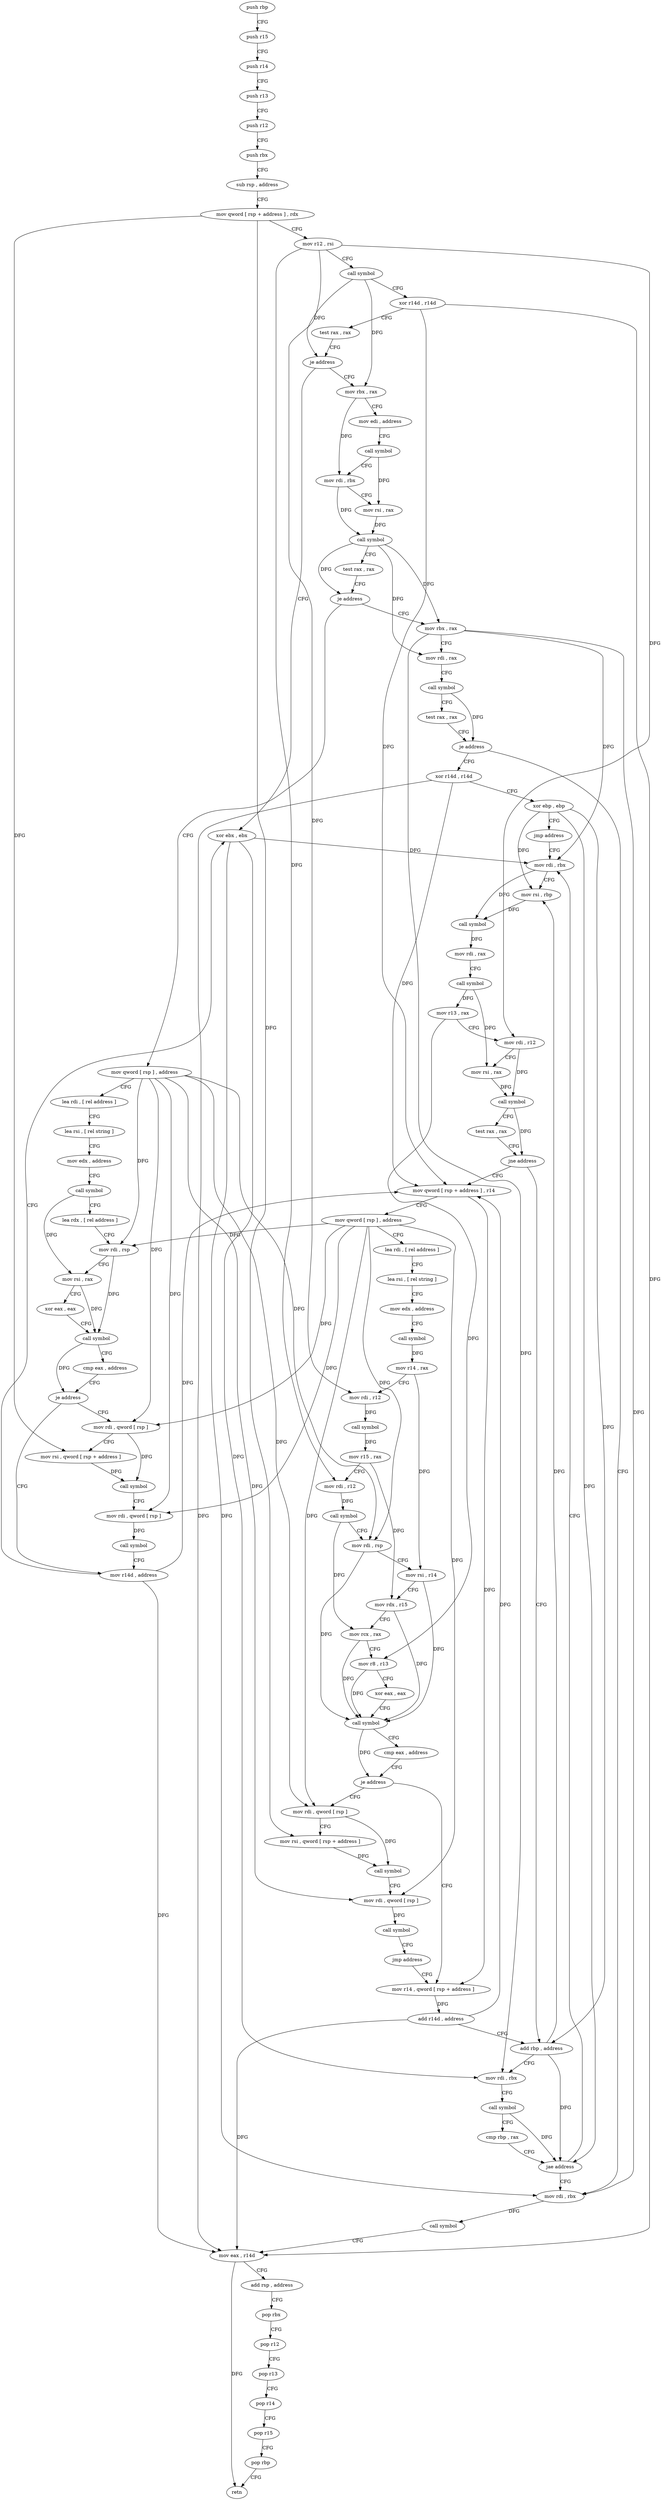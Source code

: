 digraph "func" {
"112544" [label = "push rbp" ]
"112545" [label = "push r15" ]
"112547" [label = "push r14" ]
"112549" [label = "push r13" ]
"112551" [label = "push r12" ]
"112553" [label = "push rbx" ]
"112554" [label = "sub rsp , address" ]
"112558" [label = "mov qword [ rsp + address ] , rdx" ]
"112563" [label = "mov r12 , rsi" ]
"112566" [label = "call symbol" ]
"112571" [label = "xor r14d , r14d" ]
"112574" [label = "test rax , rax" ]
"112577" [label = "je address" ]
"112928" [label = "xor ebx , ebx" ]
"112583" [label = "mov rbx , rax" ]
"112930" [label = "mov rdi , rbx" ]
"112586" [label = "mov edi , address" ]
"112591" [label = "call symbol" ]
"112596" [label = "mov rdi , rbx" ]
"112599" [label = "mov rsi , rax" ]
"112602" [label = "call symbol" ]
"112607" [label = "test rax , rax" ]
"112610" [label = "je address" ]
"112842" [label = "mov qword [ rsp ] , address" ]
"112616" [label = "mov rbx , rax" ]
"112850" [label = "lea rdi , [ rel address ]" ]
"112857" [label = "lea rsi , [ rel string ]" ]
"112864" [label = "mov edx , address" ]
"112869" [label = "call symbol" ]
"112874" [label = "lea rdx , [ rel address ]" ]
"112881" [label = "mov rdi , rsp" ]
"112884" [label = "mov rsi , rax" ]
"112887" [label = "xor eax , eax" ]
"112889" [label = "call symbol" ]
"112894" [label = "cmp eax , address" ]
"112897" [label = "je address" ]
"112922" [label = "mov r14d , address" ]
"112899" [label = "mov rdi , qword [ rsp ]" ]
"112619" [label = "mov rdi , rax" ]
"112622" [label = "call symbol" ]
"112627" [label = "test rax , rax" ]
"112630" [label = "je address" ]
"112636" [label = "xor r14d , r14d" ]
"112903" [label = "mov rsi , qword [ rsp + address ]" ]
"112908" [label = "call symbol" ]
"112913" [label = "mov rdi , qword [ rsp ]" ]
"112917" [label = "call symbol" ]
"112933" [label = "call symbol" ]
"112938" [label = "mov eax , r14d" ]
"112941" [label = "add rsp , address" ]
"112945" [label = "pop rbx" ]
"112946" [label = "pop r12" ]
"112948" [label = "pop r13" ]
"112950" [label = "pop r14" ]
"112952" [label = "pop r15" ]
"112954" [label = "pop rbp" ]
"112955" [label = "retn" ]
"112639" [label = "xor ebp , ebp" ]
"112641" [label = "jmp address" ]
"112686" [label = "mov rdi , rbx" ]
"112689" [label = "mov rsi , rbp" ]
"112692" [label = "call symbol" ]
"112697" [label = "mov rdi , rax" ]
"112700" [label = "call symbol" ]
"112705" [label = "mov r13 , rax" ]
"112708" [label = "mov rdi , r12" ]
"112711" [label = "mov rsi , rax" ]
"112714" [label = "call symbol" ]
"112719" [label = "test rax , rax" ]
"112722" [label = "jne address" ]
"112665" [label = "add rbp , address" ]
"112724" [label = "mov qword [ rsp + address ] , r14" ]
"112669" [label = "mov rdi , rbx" ]
"112672" [label = "call symbol" ]
"112677" [label = "cmp rbp , rax" ]
"112680" [label = "jae address" ]
"112729" [label = "mov qword [ rsp ] , address" ]
"112737" [label = "lea rdi , [ rel address ]" ]
"112744" [label = "lea rsi , [ rel string ]" ]
"112751" [label = "mov edx , address" ]
"112756" [label = "call symbol" ]
"112761" [label = "mov r14 , rax" ]
"112764" [label = "mov rdi , r12" ]
"112767" [label = "call symbol" ]
"112772" [label = "mov r15 , rax" ]
"112775" [label = "mov rdi , r12" ]
"112778" [label = "call symbol" ]
"112783" [label = "mov rdi , rsp" ]
"112786" [label = "mov rsi , r14" ]
"112789" [label = "mov rdx , r15" ]
"112792" [label = "mov rcx , rax" ]
"112795" [label = "mov r8 , r13" ]
"112798" [label = "xor eax , eax" ]
"112800" [label = "call symbol" ]
"112805" [label = "cmp eax , address" ]
"112808" [label = "je address" ]
"112656" [label = "mov r14 , qword [ rsp + address ]" ]
"112814" [label = "mov rdi , qword [ rsp ]" ]
"112661" [label = "add r14d , address" ]
"112818" [label = "mov rsi , qword [ rsp + address ]" ]
"112823" [label = "call symbol" ]
"112828" [label = "mov rdi , qword [ rsp ]" ]
"112832" [label = "call symbol" ]
"112837" [label = "jmp address" ]
"112544" -> "112545" [ label = "CFG" ]
"112545" -> "112547" [ label = "CFG" ]
"112547" -> "112549" [ label = "CFG" ]
"112549" -> "112551" [ label = "CFG" ]
"112551" -> "112553" [ label = "CFG" ]
"112553" -> "112554" [ label = "CFG" ]
"112554" -> "112558" [ label = "CFG" ]
"112558" -> "112563" [ label = "CFG" ]
"112558" -> "112903" [ label = "DFG" ]
"112558" -> "112818" [ label = "DFG" ]
"112563" -> "112566" [ label = "CFG" ]
"112563" -> "112708" [ label = "DFG" ]
"112563" -> "112764" [ label = "DFG" ]
"112563" -> "112775" [ label = "DFG" ]
"112566" -> "112571" [ label = "CFG" ]
"112566" -> "112577" [ label = "DFG" ]
"112566" -> "112583" [ label = "DFG" ]
"112571" -> "112574" [ label = "CFG" ]
"112571" -> "112938" [ label = "DFG" ]
"112571" -> "112724" [ label = "DFG" ]
"112574" -> "112577" [ label = "CFG" ]
"112577" -> "112928" [ label = "CFG" ]
"112577" -> "112583" [ label = "CFG" ]
"112928" -> "112930" [ label = "DFG" ]
"112928" -> "112686" [ label = "DFG" ]
"112928" -> "112669" [ label = "DFG" ]
"112583" -> "112586" [ label = "CFG" ]
"112583" -> "112596" [ label = "DFG" ]
"112930" -> "112933" [ label = "DFG" ]
"112586" -> "112591" [ label = "CFG" ]
"112591" -> "112596" [ label = "CFG" ]
"112591" -> "112599" [ label = "DFG" ]
"112596" -> "112599" [ label = "CFG" ]
"112596" -> "112602" [ label = "DFG" ]
"112599" -> "112602" [ label = "DFG" ]
"112602" -> "112607" [ label = "CFG" ]
"112602" -> "112610" [ label = "DFG" ]
"112602" -> "112616" [ label = "DFG" ]
"112602" -> "112619" [ label = "DFG" ]
"112607" -> "112610" [ label = "CFG" ]
"112610" -> "112842" [ label = "CFG" ]
"112610" -> "112616" [ label = "CFG" ]
"112842" -> "112850" [ label = "CFG" ]
"112842" -> "112899" [ label = "DFG" ]
"112842" -> "112913" [ label = "DFG" ]
"112842" -> "112814" [ label = "DFG" ]
"112842" -> "112828" [ label = "DFG" ]
"112842" -> "112881" [ label = "DFG" ]
"112842" -> "112783" [ label = "DFG" ]
"112616" -> "112619" [ label = "CFG" ]
"112616" -> "112930" [ label = "DFG" ]
"112616" -> "112686" [ label = "DFG" ]
"112616" -> "112669" [ label = "DFG" ]
"112850" -> "112857" [ label = "CFG" ]
"112857" -> "112864" [ label = "CFG" ]
"112864" -> "112869" [ label = "CFG" ]
"112869" -> "112874" [ label = "CFG" ]
"112869" -> "112884" [ label = "DFG" ]
"112874" -> "112881" [ label = "CFG" ]
"112881" -> "112884" [ label = "CFG" ]
"112881" -> "112889" [ label = "DFG" ]
"112884" -> "112887" [ label = "CFG" ]
"112884" -> "112889" [ label = "DFG" ]
"112887" -> "112889" [ label = "CFG" ]
"112889" -> "112894" [ label = "CFG" ]
"112889" -> "112897" [ label = "DFG" ]
"112894" -> "112897" [ label = "CFG" ]
"112897" -> "112922" [ label = "CFG" ]
"112897" -> "112899" [ label = "CFG" ]
"112922" -> "112928" [ label = "CFG" ]
"112922" -> "112938" [ label = "DFG" ]
"112922" -> "112724" [ label = "DFG" ]
"112899" -> "112903" [ label = "CFG" ]
"112899" -> "112908" [ label = "DFG" ]
"112619" -> "112622" [ label = "CFG" ]
"112622" -> "112627" [ label = "CFG" ]
"112622" -> "112630" [ label = "DFG" ]
"112627" -> "112630" [ label = "CFG" ]
"112630" -> "112930" [ label = "CFG" ]
"112630" -> "112636" [ label = "CFG" ]
"112636" -> "112639" [ label = "CFG" ]
"112636" -> "112938" [ label = "DFG" ]
"112636" -> "112724" [ label = "DFG" ]
"112903" -> "112908" [ label = "DFG" ]
"112908" -> "112913" [ label = "CFG" ]
"112913" -> "112917" [ label = "DFG" ]
"112917" -> "112922" [ label = "CFG" ]
"112933" -> "112938" [ label = "CFG" ]
"112938" -> "112941" [ label = "CFG" ]
"112938" -> "112955" [ label = "DFG" ]
"112941" -> "112945" [ label = "CFG" ]
"112945" -> "112946" [ label = "CFG" ]
"112946" -> "112948" [ label = "CFG" ]
"112948" -> "112950" [ label = "CFG" ]
"112950" -> "112952" [ label = "CFG" ]
"112952" -> "112954" [ label = "CFG" ]
"112954" -> "112955" [ label = "CFG" ]
"112639" -> "112641" [ label = "CFG" ]
"112639" -> "112689" [ label = "DFG" ]
"112639" -> "112665" [ label = "DFG" ]
"112639" -> "112680" [ label = "DFG" ]
"112641" -> "112686" [ label = "CFG" ]
"112686" -> "112689" [ label = "CFG" ]
"112686" -> "112692" [ label = "DFG" ]
"112689" -> "112692" [ label = "DFG" ]
"112692" -> "112697" [ label = "DFG" ]
"112697" -> "112700" [ label = "CFG" ]
"112700" -> "112705" [ label = "DFG" ]
"112700" -> "112711" [ label = "DFG" ]
"112705" -> "112708" [ label = "CFG" ]
"112705" -> "112795" [ label = "DFG" ]
"112708" -> "112711" [ label = "CFG" ]
"112708" -> "112714" [ label = "DFG" ]
"112711" -> "112714" [ label = "DFG" ]
"112714" -> "112719" [ label = "CFG" ]
"112714" -> "112722" [ label = "DFG" ]
"112719" -> "112722" [ label = "CFG" ]
"112722" -> "112665" [ label = "CFG" ]
"112722" -> "112724" [ label = "CFG" ]
"112665" -> "112669" [ label = "CFG" ]
"112665" -> "112689" [ label = "DFG" ]
"112665" -> "112680" [ label = "DFG" ]
"112724" -> "112729" [ label = "CFG" ]
"112724" -> "112656" [ label = "DFG" ]
"112669" -> "112672" [ label = "CFG" ]
"112672" -> "112677" [ label = "CFG" ]
"112672" -> "112680" [ label = "DFG" ]
"112677" -> "112680" [ label = "CFG" ]
"112680" -> "112930" [ label = "CFG" ]
"112680" -> "112686" [ label = "CFG" ]
"112729" -> "112737" [ label = "CFG" ]
"112729" -> "112881" [ label = "DFG" ]
"112729" -> "112899" [ label = "DFG" ]
"112729" -> "112913" [ label = "DFG" ]
"112729" -> "112814" [ label = "DFG" ]
"112729" -> "112828" [ label = "DFG" ]
"112729" -> "112783" [ label = "DFG" ]
"112737" -> "112744" [ label = "CFG" ]
"112744" -> "112751" [ label = "CFG" ]
"112751" -> "112756" [ label = "CFG" ]
"112756" -> "112761" [ label = "DFG" ]
"112761" -> "112764" [ label = "CFG" ]
"112761" -> "112786" [ label = "DFG" ]
"112764" -> "112767" [ label = "DFG" ]
"112767" -> "112772" [ label = "DFG" ]
"112772" -> "112775" [ label = "CFG" ]
"112772" -> "112789" [ label = "DFG" ]
"112775" -> "112778" [ label = "DFG" ]
"112778" -> "112783" [ label = "CFG" ]
"112778" -> "112792" [ label = "DFG" ]
"112783" -> "112786" [ label = "CFG" ]
"112783" -> "112800" [ label = "DFG" ]
"112786" -> "112789" [ label = "CFG" ]
"112786" -> "112800" [ label = "DFG" ]
"112789" -> "112792" [ label = "CFG" ]
"112789" -> "112800" [ label = "DFG" ]
"112792" -> "112795" [ label = "CFG" ]
"112792" -> "112800" [ label = "DFG" ]
"112795" -> "112798" [ label = "CFG" ]
"112795" -> "112800" [ label = "DFG" ]
"112798" -> "112800" [ label = "CFG" ]
"112800" -> "112805" [ label = "CFG" ]
"112800" -> "112808" [ label = "DFG" ]
"112805" -> "112808" [ label = "CFG" ]
"112808" -> "112656" [ label = "CFG" ]
"112808" -> "112814" [ label = "CFG" ]
"112656" -> "112661" [ label = "DFG" ]
"112814" -> "112818" [ label = "CFG" ]
"112814" -> "112823" [ label = "DFG" ]
"112661" -> "112665" [ label = "CFG" ]
"112661" -> "112938" [ label = "DFG" ]
"112661" -> "112724" [ label = "DFG" ]
"112818" -> "112823" [ label = "DFG" ]
"112823" -> "112828" [ label = "CFG" ]
"112828" -> "112832" [ label = "DFG" ]
"112832" -> "112837" [ label = "CFG" ]
"112837" -> "112656" [ label = "CFG" ]
}
